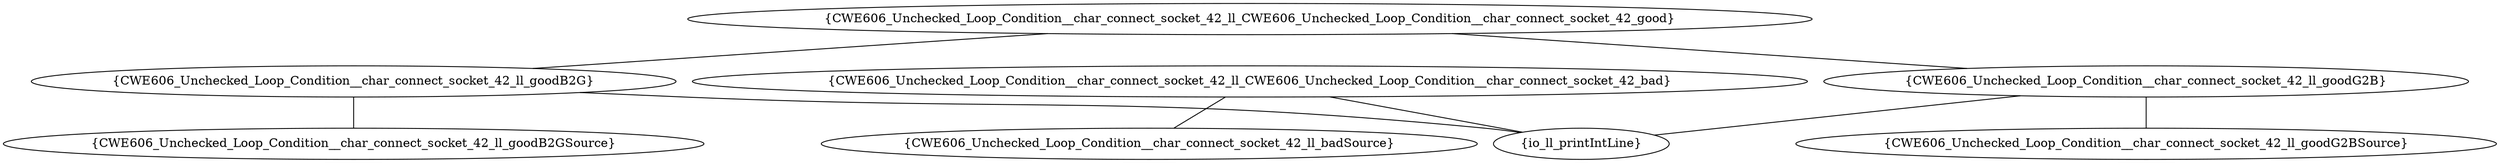 graph "cg graph" {
CWE606_Unchecked_Loop_Condition__char_connect_socket_42_ll_CWE606_Unchecked_Loop_Condition__char_connect_socket_42_good [label="{CWE606_Unchecked_Loop_Condition__char_connect_socket_42_ll_CWE606_Unchecked_Loop_Condition__char_connect_socket_42_good}"];
CWE606_Unchecked_Loop_Condition__char_connect_socket_42_ll_goodB2G [label="{CWE606_Unchecked_Loop_Condition__char_connect_socket_42_ll_goodB2G}"];
CWE606_Unchecked_Loop_Condition__char_connect_socket_42_ll_goodG2B [label="{CWE606_Unchecked_Loop_Condition__char_connect_socket_42_ll_goodG2B}"];
CWE606_Unchecked_Loop_Condition__char_connect_socket_42_ll_goodG2BSource [label="{CWE606_Unchecked_Loop_Condition__char_connect_socket_42_ll_goodG2BSource}"];
io_ll_printIntLine [label="{io_ll_printIntLine}"];
CWE606_Unchecked_Loop_Condition__char_connect_socket_42_ll_goodB2GSource [label="{CWE606_Unchecked_Loop_Condition__char_connect_socket_42_ll_goodB2GSource}"];
CWE606_Unchecked_Loop_Condition__char_connect_socket_42_ll_CWE606_Unchecked_Loop_Condition__char_connect_socket_42_bad [label="{CWE606_Unchecked_Loop_Condition__char_connect_socket_42_ll_CWE606_Unchecked_Loop_Condition__char_connect_socket_42_bad}"];
CWE606_Unchecked_Loop_Condition__char_connect_socket_42_ll_badSource [label="{CWE606_Unchecked_Loop_Condition__char_connect_socket_42_ll_badSource}"];
CWE606_Unchecked_Loop_Condition__char_connect_socket_42_ll_CWE606_Unchecked_Loop_Condition__char_connect_socket_42_good -- CWE606_Unchecked_Loop_Condition__char_connect_socket_42_ll_goodB2G;
CWE606_Unchecked_Loop_Condition__char_connect_socket_42_ll_CWE606_Unchecked_Loop_Condition__char_connect_socket_42_good -- CWE606_Unchecked_Loop_Condition__char_connect_socket_42_ll_goodG2B;
CWE606_Unchecked_Loop_Condition__char_connect_socket_42_ll_goodG2B -- CWE606_Unchecked_Loop_Condition__char_connect_socket_42_ll_goodG2BSource;
CWE606_Unchecked_Loop_Condition__char_connect_socket_42_ll_goodG2B -- io_ll_printIntLine;
CWE606_Unchecked_Loop_Condition__char_connect_socket_42_ll_goodB2G -- CWE606_Unchecked_Loop_Condition__char_connect_socket_42_ll_goodB2GSource;
CWE606_Unchecked_Loop_Condition__char_connect_socket_42_ll_goodB2G -- io_ll_printIntLine;
CWE606_Unchecked_Loop_Condition__char_connect_socket_42_ll_CWE606_Unchecked_Loop_Condition__char_connect_socket_42_bad -- CWE606_Unchecked_Loop_Condition__char_connect_socket_42_ll_badSource;
CWE606_Unchecked_Loop_Condition__char_connect_socket_42_ll_CWE606_Unchecked_Loop_Condition__char_connect_socket_42_bad -- io_ll_printIntLine;
}
